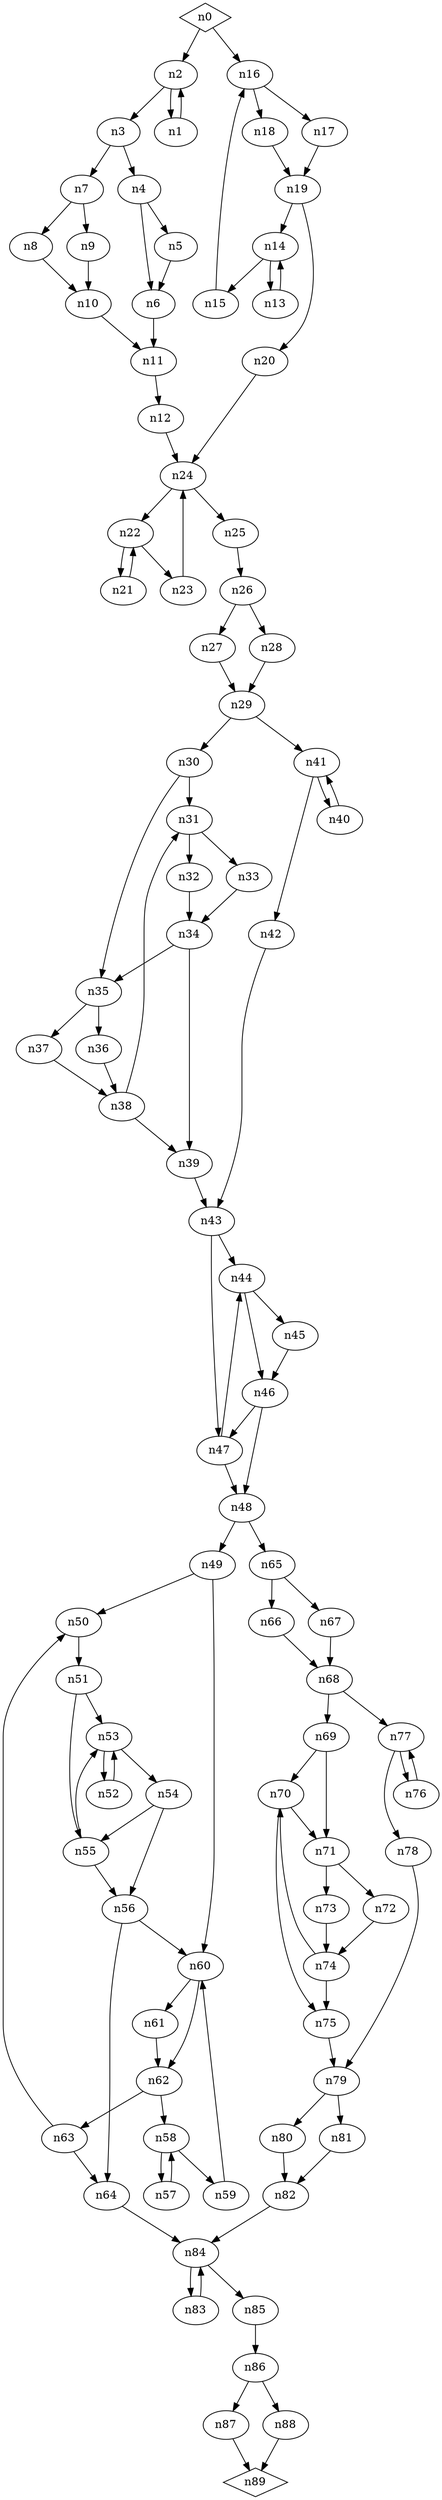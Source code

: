 digraph CFG {
n0[rank=source,shape=diamond]
n89[rank=sink,shape=diamond]
n0 -> n2
n0 -> n16
n1 -> n2
n2 -> n1
n2 -> n3
n3 -> n4
n3 -> n7
n4 -> n5
n4 -> n6
n5 -> n6
n6 -> n11
n7 -> n8
n7 -> n9
n8 -> n10
n9 -> n10
n10 -> n11
n11 -> n12
n12 -> n24
n13 -> n14
n14 -> n13
n14 -> n15
n15 -> n16
n16 -> n17
n16 -> n18
n17 -> n19
n18 -> n19
n19 -> n14
n19 -> n20
n20 -> n24
n21 -> n22
n22 -> n21
n22 -> n23
n23 -> n24
n24 -> n22
n24 -> n25
n25 -> n26
n26 -> n27
n26 -> n28
n27 -> n29
n28 -> n29
n29 -> n30
n29 -> n41
n30 -> n31
n30 -> n35
n31 -> n32
n31 -> n33
n32 -> n34
n33 -> n34
n34 -> n35
n34 -> n39
n35 -> n36
n35 -> n37
n36 -> n38
n37 -> n38
n38 -> n31
n38 -> n39
n39 -> n43
n40 -> n41
n41 -> n40
n41 -> n42
n42 -> n43
n43 -> n44
n43 -> n47
n44 -> n45
n44 -> n46
n45 -> n46
n46 -> n47
n46 -> n48
n47 -> n44
n47 -> n48
n48 -> n49
n48 -> n65
n49 -> n50
n49 -> n60
n50 -> n51
n51 -> n53
n51 -> n55
n52 -> n53
n53 -> n52
n53 -> n54
n54 -> n55
n54 -> n56
n55 -> n53
n55 -> n56
n56 -> n60
n56 -> n64
n57 -> n58
n58 -> n57
n58 -> n59
n59 -> n60
n60 -> n61
n60 -> n62
n61 -> n62
n62 -> n58
n62 -> n63
n63 -> n50
n63 -> n64
n64 -> n84
n65 -> n66
n65 -> n67
n66 -> n68
n67 -> n68
n68 -> n69
n68 -> n77
n69 -> n70
n69 -> n71
n70 -> n71
n70 -> n75
n71 -> n72
n71 -> n73
n72 -> n74
n73 -> n74
n74 -> n70
n74 -> n75
n75 -> n79
n76 -> n77
n77 -> n76
n77 -> n78
n78 -> n79
n79 -> n80
n79 -> n81
n80 -> n82
n81 -> n82
n82 -> n84
n83 -> n84
n84 -> n83
n84 -> n85
n85 -> n86
n86 -> n87
n86 -> n88
n87 -> n89
n88 -> n89
}

